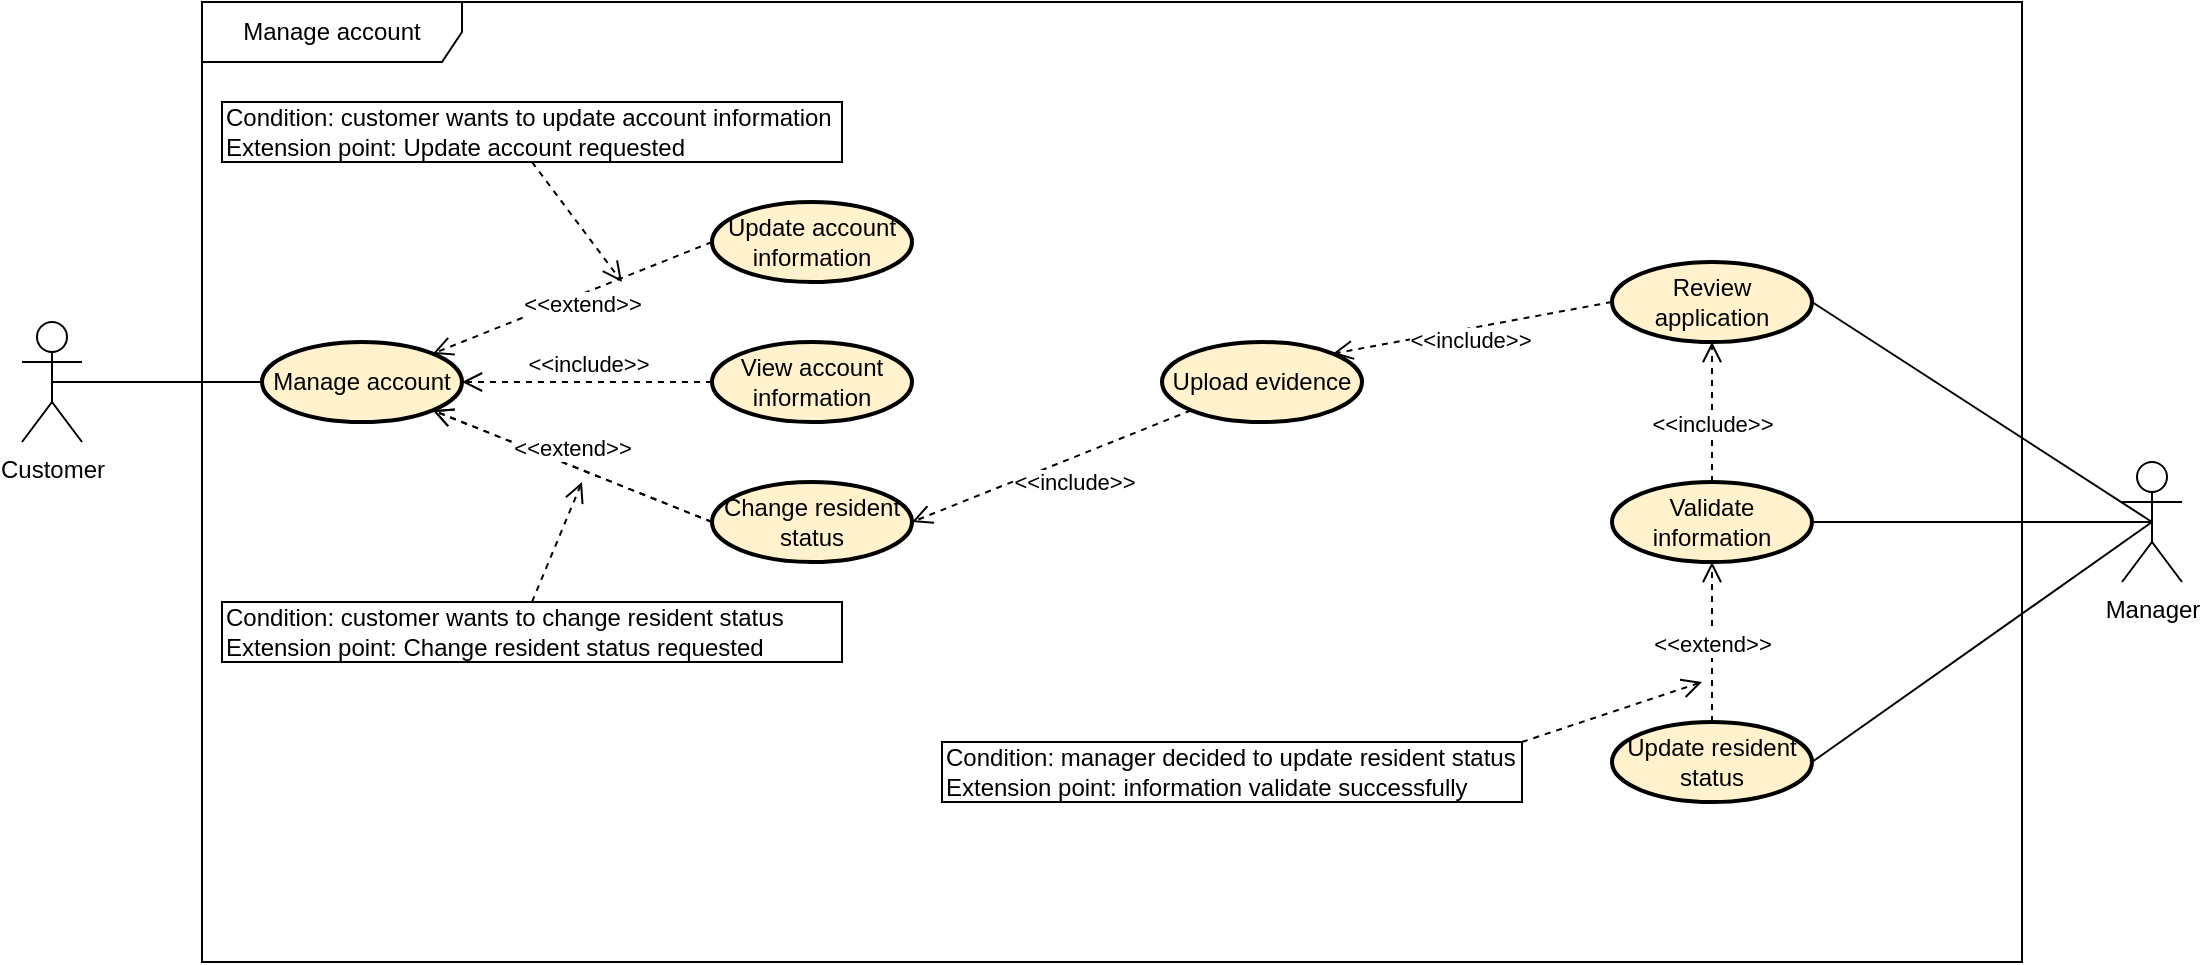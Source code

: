 <mxfile scale="1" border="0" version="26.2.15">
  <diagram name="Page-1" id="g5cH1t0SmlpA87fEUwU-">
    <mxGraphModel dx="988" dy="562" grid="1" gridSize="10" guides="1" tooltips="1" connect="1" arrows="1" fold="1" page="1" pageScale="1" pageWidth="850" pageHeight="1100" math="0" shadow="0">
      <root>
        <mxCell id="0" />
        <mxCell id="1" parent="0" />
        <mxCell id="zhgyyv9RaAxmv2rtKqCu-2" value="Customer" style="shape=umlActor;verticalLabelPosition=bottom;verticalAlign=top;html=1;" parent="1" vertex="1">
          <mxGeometry x="70" y="1070" width="30" height="60" as="geometry" />
        </mxCell>
        <mxCell id="zhgyyv9RaAxmv2rtKqCu-3" value="Manage account" style="ellipse;whiteSpace=wrap;html=1;align=center;fillColor=#fff2cc;strokeColor=light-dark(#000000, #6d5100);strokeWidth=2;" parent="1" vertex="1">
          <mxGeometry x="190" y="1080" width="100" height="40" as="geometry" />
        </mxCell>
        <mxCell id="zhgyyv9RaAxmv2rtKqCu-4" value="View account information" style="ellipse;whiteSpace=wrap;html=1;align=center;fillColor=#fff2cc;strokeColor=light-dark(#000000, #6d5100);strokeWidth=2;" parent="1" vertex="1">
          <mxGeometry x="415" y="1080" width="100" height="40" as="geometry" />
        </mxCell>
        <mxCell id="zhgyyv9RaAxmv2rtKqCu-5" value="Update account information" style="ellipse;whiteSpace=wrap;html=1;align=center;fillColor=#fff2cc;strokeColor=light-dark(#000000, #6d5100);strokeWidth=2;" parent="1" vertex="1">
          <mxGeometry x="415" y="1010" width="100" height="40" as="geometry" />
        </mxCell>
        <mxCell id="zhgyyv9RaAxmv2rtKqCu-6" value="Change resident status" style="ellipse;whiteSpace=wrap;html=1;align=center;fillColor=#fff2cc;strokeColor=light-dark(#000000, #6d5100);strokeWidth=2;" parent="1" vertex="1">
          <mxGeometry x="415" y="1150" width="100" height="40" as="geometry" />
        </mxCell>
        <mxCell id="zhgyyv9RaAxmv2rtKqCu-7" value="&amp;lt;&amp;lt;include&amp;gt;&amp;gt;" style="html=1;verticalAlign=bottom;endArrow=open;dashed=1;endSize=8;curved=0;rounded=0;exitX=0;exitY=0.5;exitDx=0;exitDy=0;entryX=1;entryY=0.5;entryDx=0;entryDy=0;" parent="1" source="zhgyyv9RaAxmv2rtKqCu-4" target="zhgyyv9RaAxmv2rtKqCu-3" edge="1">
          <mxGeometry relative="1" as="geometry">
            <mxPoint x="645" y="1200" as="sourcePoint" />
            <mxPoint x="380" y="1088.421" as="targetPoint" />
          </mxGeometry>
        </mxCell>
        <mxCell id="zhgyyv9RaAxmv2rtKqCu-8" value="&amp;lt;&amp;lt;extend&amp;gt;&amp;gt;" style="html=1;verticalAlign=bottom;endArrow=open;dashed=1;endSize=8;curved=0;rounded=0;entryX=1;entryY=0;entryDx=0;entryDy=0;exitX=0;exitY=0.5;exitDx=0;exitDy=0;" parent="1" source="zhgyyv9RaAxmv2rtKqCu-5" target="zhgyyv9RaAxmv2rtKqCu-3" edge="1">
          <mxGeometry x="0.0" y="13" relative="1" as="geometry">
            <mxPoint x="420" y="1040" as="sourcePoint" />
            <mxPoint x="295" y="1126" as="targetPoint" />
            <mxPoint as="offset" />
          </mxGeometry>
        </mxCell>
        <mxCell id="zhgyyv9RaAxmv2rtKqCu-9" value="&amp;lt;&amp;lt;extend&amp;gt;&amp;gt;" style="html=1;verticalAlign=bottom;endArrow=open;dashed=1;endSize=8;curved=0;rounded=0;entryX=1;entryY=1;entryDx=0;entryDy=0;exitX=0;exitY=0.5;exitDx=0;exitDy=0;" parent="1" source="zhgyyv9RaAxmv2rtKqCu-6" target="zhgyyv9RaAxmv2rtKqCu-3" edge="1">
          <mxGeometry relative="1" as="geometry">
            <mxPoint x="420" y="1140" as="sourcePoint" />
            <mxPoint x="310" y="1140" as="targetPoint" />
          </mxGeometry>
        </mxCell>
        <mxCell id="zhgyyv9RaAxmv2rtKqCu-14" value="" style="endArrow=none;html=1;rounded=0;exitX=0.5;exitY=0.5;exitDx=0;exitDy=0;exitPerimeter=0;entryX=0;entryY=0.5;entryDx=0;entryDy=0;" parent="1" source="zhgyyv9RaAxmv2rtKqCu-2" target="zhgyyv9RaAxmv2rtKqCu-3" edge="1">
          <mxGeometry width="50" height="50" relative="1" as="geometry">
            <mxPoint x="150" y="1240" as="sourcePoint" />
            <mxPoint x="200" y="1190" as="targetPoint" />
          </mxGeometry>
        </mxCell>
        <mxCell id="zhgyyv9RaAxmv2rtKqCu-15" value="Manager" style="shape=umlActor;verticalLabelPosition=bottom;verticalAlign=top;html=1;" parent="1" vertex="1">
          <mxGeometry x="1120" y="1140" width="30" height="60" as="geometry" />
        </mxCell>
        <mxCell id="mrIronFKmgXclrQIu5as-3" value="Manage account" style="shape=umlFrame;whiteSpace=wrap;html=1;pointerEvents=0;width=130;height=30;" parent="1" vertex="1">
          <mxGeometry x="160" y="910" width="910" height="480" as="geometry" />
        </mxCell>
        <mxCell id="mrIronFKmgXclrQIu5as-4" value="Condition: customer wants to change resident status&lt;div&gt;Extension point:&amp;nbsp;Change resident status requested&lt;/div&gt;" style="whiteSpace=wrap;html=1;align=left;" parent="1" vertex="1">
          <mxGeometry x="170" y="1210" width="310" height="30" as="geometry" />
        </mxCell>
        <mxCell id="mrIronFKmgXclrQIu5as-7" value="" style="html=1;verticalAlign=bottom;endArrow=open;dashed=1;endSize=8;curved=0;rounded=0;exitX=0.5;exitY=0;exitDx=0;exitDy=0;" parent="1" source="mrIronFKmgXclrQIu5as-4" edge="1">
          <mxGeometry x="0.75" y="-30" relative="1" as="geometry">
            <mxPoint x="350" y="1500" as="sourcePoint" />
            <mxPoint x="350" y="1150" as="targetPoint" />
            <mxPoint as="offset" />
          </mxGeometry>
        </mxCell>
        <mxCell id="rDj5MFoZY1iwBANG8hvP-2" value="Upload evidence" style="ellipse;whiteSpace=wrap;html=1;align=center;fillColor=#fff2cc;strokeColor=light-dark(#000000, #6d5100);strokeWidth=2;" vertex="1" parent="1">
          <mxGeometry x="640" y="1080" width="100" height="40" as="geometry" />
        </mxCell>
        <mxCell id="rDj5MFoZY1iwBANG8hvP-3" value="&amp;lt;&amp;lt;include&amp;gt;&amp;gt;" style="html=1;verticalAlign=bottom;endArrow=open;dashed=1;endSize=8;curved=0;rounded=0;entryX=1;entryY=0.5;entryDx=0;entryDy=0;exitX=0;exitY=1;exitDx=0;exitDy=0;" edge="1" parent="1" source="rDj5MFoZY1iwBANG8hvP-2" target="zhgyyv9RaAxmv2rtKqCu-6">
          <mxGeometry x="-0.048" y="20" relative="1" as="geometry">
            <mxPoint x="425" y="1180" as="sourcePoint" />
            <mxPoint x="285" y="1124" as="targetPoint" />
            <mxPoint as="offset" />
          </mxGeometry>
        </mxCell>
        <mxCell id="rDj5MFoZY1iwBANG8hvP-4" value="&amp;lt;&amp;lt;extend&amp;gt;&amp;gt;" style="html=1;verticalAlign=bottom;endArrow=open;dashed=1;endSize=8;curved=0;rounded=0;entryX=1;entryY=1;entryDx=0;entryDy=0;exitX=0;exitY=0.5;exitDx=0;exitDy=0;" edge="1" parent="1" source="zhgyyv9RaAxmv2rtKqCu-6" target="zhgyyv9RaAxmv2rtKqCu-3">
          <mxGeometry relative="1" as="geometry">
            <mxPoint x="415" y="1170" as="sourcePoint" />
            <mxPoint x="275" y="1114" as="targetPoint" />
            <Array as="points">
              <mxPoint x="390" y="1160" />
            </Array>
          </mxGeometry>
        </mxCell>
        <mxCell id="rDj5MFoZY1iwBANG8hvP-5" value="Review application" style="ellipse;whiteSpace=wrap;html=1;align=center;fillColor=#fff2cc;strokeColor=light-dark(#000000, #6d5100);strokeWidth=2;" vertex="1" parent="1">
          <mxGeometry x="865" y="1040" width="100" height="40" as="geometry" />
        </mxCell>
        <mxCell id="rDj5MFoZY1iwBANG8hvP-6" value="&amp;lt;&amp;lt;include&amp;gt;&amp;gt;" style="html=1;verticalAlign=bottom;endArrow=open;dashed=1;endSize=8;curved=0;rounded=0;entryX=1;entryY=0;entryDx=0;entryDy=0;exitX=0;exitY=0.5;exitDx=0;exitDy=0;" edge="1" parent="1" source="rDj5MFoZY1iwBANG8hvP-5" target="rDj5MFoZY1iwBANG8hvP-2">
          <mxGeometry x="0.037" y="15" relative="1" as="geometry">
            <mxPoint x="810" y="1210" as="sourcePoint" />
            <mxPoint x="525" y="1180" as="targetPoint" />
            <mxPoint x="-1" as="offset" />
          </mxGeometry>
        </mxCell>
        <mxCell id="rDj5MFoZY1iwBANG8hvP-7" value="" style="endArrow=none;html=1;rounded=0;exitX=0.5;exitY=0.5;exitDx=0;exitDy=0;exitPerimeter=0;entryX=1;entryY=0.5;entryDx=0;entryDy=0;" edge="1" parent="1" source="zhgyyv9RaAxmv2rtKqCu-15" target="rDj5MFoZY1iwBANG8hvP-5">
          <mxGeometry width="50" height="50" relative="1" as="geometry">
            <mxPoint x="95" y="1110" as="sourcePoint" />
            <mxPoint x="200" y="1110" as="targetPoint" />
          </mxGeometry>
        </mxCell>
        <mxCell id="rDj5MFoZY1iwBANG8hvP-8" value="Validate information" style="ellipse;whiteSpace=wrap;html=1;align=center;fillColor=#fff2cc;strokeColor=light-dark(#000000, #6d5100);strokeWidth=2;" vertex="1" parent="1">
          <mxGeometry x="865" y="1150" width="100" height="40" as="geometry" />
        </mxCell>
        <mxCell id="rDj5MFoZY1iwBANG8hvP-9" value="Update resident status" style="ellipse;whiteSpace=wrap;html=1;align=center;fillColor=#fff2cc;strokeColor=light-dark(#000000, #6d5100);strokeWidth=2;" vertex="1" parent="1">
          <mxGeometry x="865" y="1270" width="100" height="40" as="geometry" />
        </mxCell>
        <mxCell id="rDj5MFoZY1iwBANG8hvP-10" value="&amp;lt;&amp;lt;include&amp;gt;&amp;gt;" style="html=1;verticalAlign=bottom;endArrow=open;dashed=1;endSize=8;curved=0;rounded=0;entryX=0.5;entryY=1;entryDx=0;entryDy=0;exitX=0.5;exitY=0;exitDx=0;exitDy=0;" edge="1" parent="1" source="rDj5MFoZY1iwBANG8hvP-8" target="rDj5MFoZY1iwBANG8hvP-5">
          <mxGeometry x="-0.429" relative="1" as="geometry">
            <mxPoint x="875" y="1180" as="sourcePoint" />
            <mxPoint x="730" y="1180" as="targetPoint" />
            <mxPoint as="offset" />
          </mxGeometry>
        </mxCell>
        <mxCell id="rDj5MFoZY1iwBANG8hvP-11" value="" style="endArrow=none;html=1;rounded=0;exitX=0.5;exitY=0.5;exitDx=0;exitDy=0;exitPerimeter=0;entryX=1;entryY=0.5;entryDx=0;entryDy=0;" edge="1" parent="1" source="zhgyyv9RaAxmv2rtKqCu-15" target="rDj5MFoZY1iwBANG8hvP-8">
          <mxGeometry width="50" height="50" relative="1" as="geometry">
            <mxPoint x="1145" y="1180" as="sourcePoint" />
            <mxPoint x="975" y="1070" as="targetPoint" />
          </mxGeometry>
        </mxCell>
        <mxCell id="rDj5MFoZY1iwBANG8hvP-12" value="" style="endArrow=none;html=1;rounded=0;exitX=0.5;exitY=0.5;exitDx=0;exitDy=0;exitPerimeter=0;entryX=1;entryY=0.5;entryDx=0;entryDy=0;" edge="1" parent="1" source="zhgyyv9RaAxmv2rtKqCu-15" target="rDj5MFoZY1iwBANG8hvP-9">
          <mxGeometry width="50" height="50" relative="1" as="geometry">
            <mxPoint x="1145" y="1180" as="sourcePoint" />
            <mxPoint x="975" y="1180" as="targetPoint" />
          </mxGeometry>
        </mxCell>
        <mxCell id="rDj5MFoZY1iwBANG8hvP-14" value="&amp;lt;&amp;lt;extend&amp;gt;&amp;gt;" style="html=1;verticalAlign=bottom;endArrow=open;dashed=1;endSize=8;curved=0;rounded=0;entryX=0.5;entryY=1;entryDx=0;entryDy=0;exitX=0.5;exitY=0;exitDx=0;exitDy=0;" edge="1" parent="1" source="rDj5MFoZY1iwBANG8hvP-9" target="rDj5MFoZY1iwBANG8hvP-8">
          <mxGeometry x="-0.25" relative="1" as="geometry">
            <mxPoint x="985" y="1240" as="sourcePoint" />
            <mxPoint x="860" y="1240" as="targetPoint" />
            <mxPoint as="offset" />
          </mxGeometry>
        </mxCell>
        <mxCell id="rDj5MFoZY1iwBANG8hvP-15" value="Condition: manager decided to update resident status&lt;div&gt;Extension point:&amp;nbsp;information validate successfully&lt;/div&gt;" style="whiteSpace=wrap;html=1;align=left;" vertex="1" parent="1">
          <mxGeometry x="530" y="1280" width="290" height="30" as="geometry" />
        </mxCell>
        <mxCell id="rDj5MFoZY1iwBANG8hvP-16" value="Condition: customer wants to update account information&lt;div&gt;Extension point:&amp;nbsp;Update account requested&lt;/div&gt;" style="whiteSpace=wrap;html=1;align=left;" vertex="1" parent="1">
          <mxGeometry x="170" y="960" width="310" height="30" as="geometry" />
        </mxCell>
        <mxCell id="rDj5MFoZY1iwBANG8hvP-17" value="" style="html=1;verticalAlign=bottom;endArrow=open;dashed=1;endSize=8;curved=0;rounded=0;exitX=0.5;exitY=1;exitDx=0;exitDy=0;" edge="1" parent="1" source="rDj5MFoZY1iwBANG8hvP-16">
          <mxGeometry x="0.75" y="-30" relative="1" as="geometry">
            <mxPoint x="335" y="1220" as="sourcePoint" />
            <mxPoint x="370" y="1050" as="targetPoint" />
            <mxPoint as="offset" />
          </mxGeometry>
        </mxCell>
        <mxCell id="rDj5MFoZY1iwBANG8hvP-18" value="" style="html=1;verticalAlign=bottom;endArrow=open;dashed=1;endSize=8;curved=0;rounded=0;exitX=1;exitY=0;exitDx=0;exitDy=0;" edge="1" parent="1" source="rDj5MFoZY1iwBANG8hvP-15">
          <mxGeometry x="0.75" y="-30" relative="1" as="geometry">
            <mxPoint x="335" y="1220" as="sourcePoint" />
            <mxPoint x="910" y="1250" as="targetPoint" />
            <mxPoint as="offset" />
          </mxGeometry>
        </mxCell>
      </root>
    </mxGraphModel>
  </diagram>
</mxfile>
